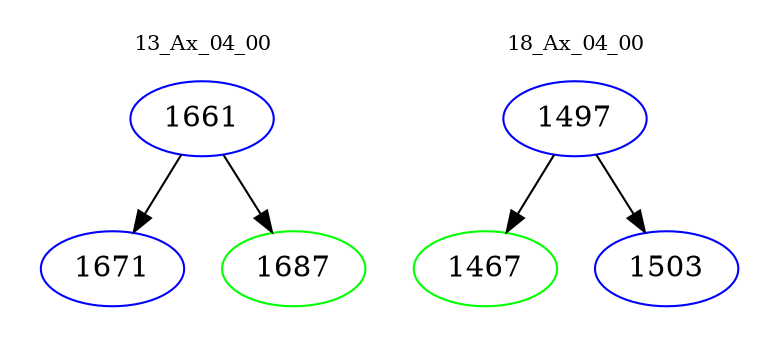 digraph{
subgraph cluster_0 {
color = white
label = "13_Ax_04_00";
fontsize=10;
T0_1661 [label="1661", color="blue"]
T0_1661 -> T0_1671 [color="black"]
T0_1671 [label="1671", color="blue"]
T0_1661 -> T0_1687 [color="black"]
T0_1687 [label="1687", color="green"]
}
subgraph cluster_1 {
color = white
label = "18_Ax_04_00";
fontsize=10;
T1_1497 [label="1497", color="blue"]
T1_1497 -> T1_1467 [color="black"]
T1_1467 [label="1467", color="green"]
T1_1497 -> T1_1503 [color="black"]
T1_1503 [label="1503", color="blue"]
}
}
